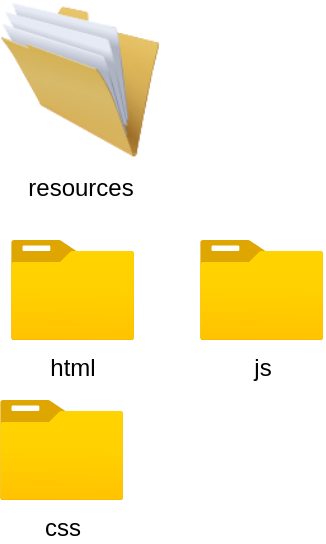 <mxfile>
    <diagram id="lzdwVZH4Tr6MhS5IkT3G" name="Page-1">
        <mxGraphModel dx="1094" dy="723" grid="1" gridSize="10" guides="1" tooltips="1" connect="1" arrows="1" fold="1" page="1" pageScale="1" pageWidth="827" pageHeight="1169" math="0" shadow="0">
            <root>
                <mxCell id="0"/>
                <mxCell id="1" parent="0"/>
                <mxCell id="12" value="resources" style="image;html=1;image=img/lib/clip_art/general/Full_Folder_128x128.png" vertex="1" parent="1">
                    <mxGeometry x="50" y="80" width="80" height="80" as="geometry"/>
                </mxCell>
                <mxCell id="14" value="html" style="aspect=fixed;html=1;points=[];align=center;image;fontSize=12;image=img/lib/azure2/general/Folder_Blank.svg;" vertex="1" parent="1">
                    <mxGeometry x="55.5" y="200" width="61.61" height="50" as="geometry"/>
                </mxCell>
                <mxCell id="15" value="css" style="aspect=fixed;html=1;points=[];align=center;image;fontSize=12;image=img/lib/azure2/general/Folder_Blank.svg;" vertex="1" parent="1">
                    <mxGeometry x="50" y="280" width="61.61" height="50" as="geometry"/>
                </mxCell>
                <mxCell id="16" value="js" style="aspect=fixed;html=1;points=[];align=center;image;fontSize=12;image=img/lib/azure2/general/Folder_Blank.svg;" vertex="1" parent="1">
                    <mxGeometry x="150" y="200" width="61.61" height="50" as="geometry"/>
                </mxCell>
            </root>
        </mxGraphModel>
    </diagram>
</mxfile>